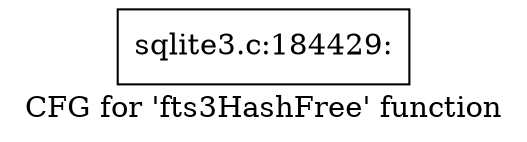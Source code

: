 digraph "CFG for 'fts3HashFree' function" {
	label="CFG for 'fts3HashFree' function";

	Node0x55c0facd9bb0 [shape=record,label="{sqlite3.c:184429:}"];
}
